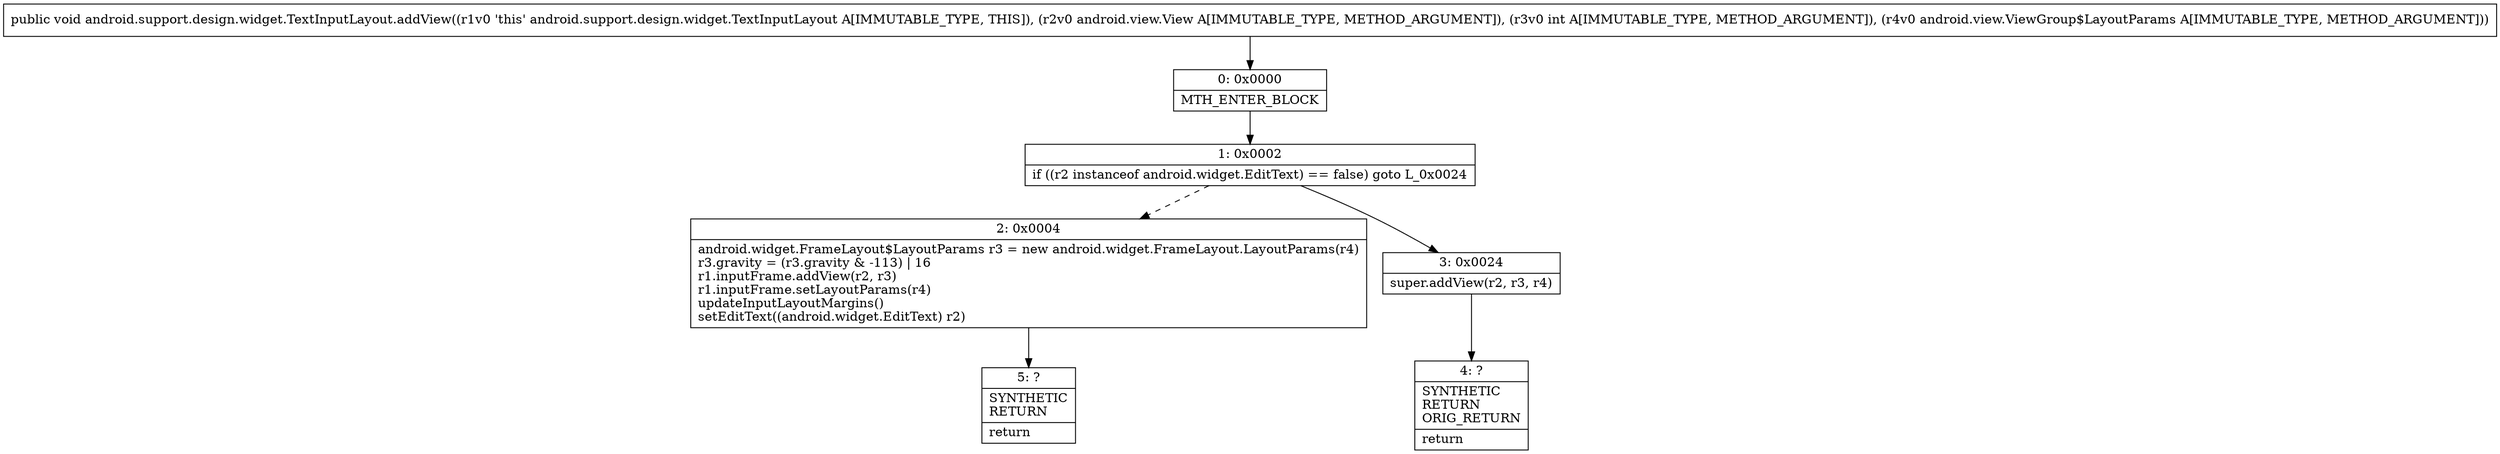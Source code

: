 digraph "CFG forandroid.support.design.widget.TextInputLayout.addView(Landroid\/view\/View;ILandroid\/view\/ViewGroup$LayoutParams;)V" {
Node_0 [shape=record,label="{0\:\ 0x0000|MTH_ENTER_BLOCK\l}"];
Node_1 [shape=record,label="{1\:\ 0x0002|if ((r2 instanceof android.widget.EditText) == false) goto L_0x0024\l}"];
Node_2 [shape=record,label="{2\:\ 0x0004|android.widget.FrameLayout$LayoutParams r3 = new android.widget.FrameLayout.LayoutParams(r4)\lr3.gravity = (r3.gravity & \-113) \| 16\lr1.inputFrame.addView(r2, r3)\lr1.inputFrame.setLayoutParams(r4)\lupdateInputLayoutMargins()\lsetEditText((android.widget.EditText) r2)\l}"];
Node_3 [shape=record,label="{3\:\ 0x0024|super.addView(r2, r3, r4)\l}"];
Node_4 [shape=record,label="{4\:\ ?|SYNTHETIC\lRETURN\lORIG_RETURN\l|return\l}"];
Node_5 [shape=record,label="{5\:\ ?|SYNTHETIC\lRETURN\l|return\l}"];
MethodNode[shape=record,label="{public void android.support.design.widget.TextInputLayout.addView((r1v0 'this' android.support.design.widget.TextInputLayout A[IMMUTABLE_TYPE, THIS]), (r2v0 android.view.View A[IMMUTABLE_TYPE, METHOD_ARGUMENT]), (r3v0 int A[IMMUTABLE_TYPE, METHOD_ARGUMENT]), (r4v0 android.view.ViewGroup$LayoutParams A[IMMUTABLE_TYPE, METHOD_ARGUMENT])) }"];
MethodNode -> Node_0;
Node_0 -> Node_1;
Node_1 -> Node_2[style=dashed];
Node_1 -> Node_3;
Node_2 -> Node_5;
Node_3 -> Node_4;
}

